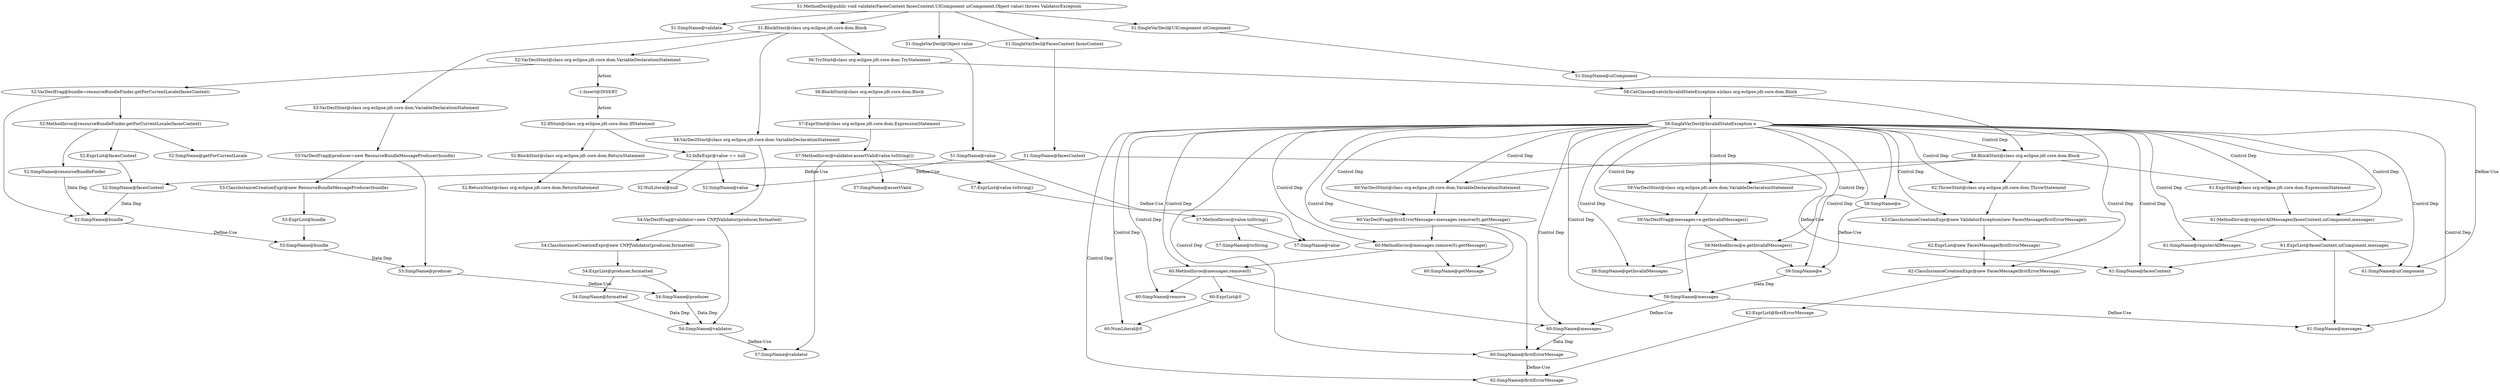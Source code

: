 digraph "StellaCNPJValidator.validate#?,FacesContext,UIComponent,Object" {
0 [label="51:SimpName@validate" shape=ellipse]
1 [label="51:SimpName@facesContext" shape=ellipse]
2 [label="51:SingleVarDecl@FacesContext facesContext" shape=ellipse]
3 [label="51:SimpName@uiComponent" shape=ellipse]
4 [label="51:SingleVarDecl@UIComponent uiComponent" shape=ellipse]
5 [label="51:SimpName@value" shape=ellipse]
6 [label="51:SingleVarDecl@Object value" shape=ellipse]
7 [label="52:SimpName@bundle" shape=ellipse]
8 [label="52:SimpName@resourceBundleFinder" shape=ellipse]
9 [label="52:SimpName@getForCurrentLocale" shape=ellipse]
10 [label="52:SimpName@facesContext" shape=ellipse]
11 [label="52:ExprList@facesContext" shape=ellipse]
12 [label="52:MethodInvoc@resourceBundleFinder.getForCurrentLocale(facesContext)" shape=ellipse]
13 [label="52:VarDeclFrag@bundle=resourceBundleFinder.getForCurrentLocale(facesContext)" shape=ellipse]
14 [label="52:VarDeclStmt@class org.eclipse.jdt.core.dom.VariableDeclarationStatement" shape=ellipse]
15 [label="53:SimpName@producer" shape=ellipse]
16 [label="53:SimpName@bundle" shape=ellipse]
17 [label="53:ExprList@bundle" shape=ellipse]
18 [label="53:ClassInstanceCreationExpr@new ResourceBundleMessageProducer(bundle)" shape=ellipse]
19 [label="53:VarDeclFrag@producer=new ResourceBundleMessageProducer(bundle)" shape=ellipse]
20 [label="53:VarDeclStmt@class org.eclipse.jdt.core.dom.VariableDeclarationStatement" shape=ellipse]
21 [label="54:SimpName@validator" shape=ellipse]
22 [label="54:SimpName@producer" shape=ellipse]
23 [label="54:SimpName@formatted" shape=ellipse]
24 [label="54:ExprList@producer,formatted" shape=ellipse]
25 [label="54:ClassInstanceCreationExpr@new CNPJValidator(producer,formatted)" shape=ellipse]
26 [label="54:VarDeclFrag@validator=new CNPJValidator(producer,formatted)" shape=ellipse]
27 [label="54:VarDeclStmt@class org.eclipse.jdt.core.dom.VariableDeclarationStatement" shape=ellipse]
28 [label="57:SimpName@validator" shape=ellipse]
29 [label="57:SimpName@assertValid" shape=ellipse]
30 [label="57:SimpName@value" shape=ellipse]
31 [label="57:SimpName@toString" shape=ellipse]
32 [label="57:MethodInvoc@value.toString()" shape=ellipse]
33 [label="57:ExprList@value.toString()" shape=ellipse]
34 [label="57:MethodInvoc@validator.assertValid(value.toString())" shape=ellipse]
35 [label="57:ExprStmt@class org.eclipse.jdt.core.dom.ExpressionStatement" shape=ellipse]
36 [label="56:BlockStmt@class org.eclipse.jdt.core.dom.Block" shape=ellipse]
37 [label="58:SimpName@e" shape=ellipse]
38 [label="58:SingleVarDecl@InvalidStateException e" shape=ellipse]
39 [label="59:SimpName@messages" shape=ellipse]
40 [label="59:SimpName@e" shape=ellipse]
41 [label="59:SimpName@getInvalidMessages" shape=ellipse]
42 [label="59:MethodInvoc@e.getInvalidMessages()" shape=ellipse]
43 [label="59:VarDeclFrag@messages=e.getInvalidMessages()" shape=ellipse]
44 [label="59:VarDeclStmt@class org.eclipse.jdt.core.dom.VariableDeclarationStatement" shape=ellipse]
45 [label="60:SimpName@firstErrorMessage" shape=ellipse]
46 [label="60:SimpName@messages" shape=ellipse]
47 [label="60:SimpName@remove" shape=ellipse]
48 [label="60:NumLiteral@0" shape=ellipse]
49 [label="60:ExprList@0" shape=ellipse]
50 [label="60:MethodInvoc@messages.remove(0)" shape=ellipse]
51 [label="60:SimpName@getMessage" shape=ellipse]
52 [label="60:MethodInvoc@messages.remove(0).getMessage()" shape=ellipse]
53 [label="60:VarDeclFrag@firstErrorMessage=messages.remove(0).getMessage()" shape=ellipse]
54 [label="60:VarDeclStmt@class org.eclipse.jdt.core.dom.VariableDeclarationStatement" shape=ellipse]
55 [label="61:SimpName@registerAllMessages" shape=ellipse]
56 [label="61:SimpName@facesContext" shape=ellipse]
57 [label="61:SimpName@uiComponent" shape=ellipse]
58 [label="61:SimpName@messages" shape=ellipse]
59 [label="61:ExprList@facesContext,uiComponent,messages" shape=ellipse]
60 [label="61:MethodInvoc@registerAllMessages(facesContext,uiComponent,messages)" shape=ellipse]
61 [label="61:ExprStmt@class org.eclipse.jdt.core.dom.ExpressionStatement" shape=ellipse]
62 [label="62:SimpName@firstErrorMessage" shape=ellipse]
63 [label="62:ExprList@firstErrorMessage" shape=ellipse]
64 [label="62:ClassInstanceCreationExpr@new FacesMessage(firstErrorMessage)" shape=ellipse]
65 [label="62:ExprList@new FacesMessage(firstErrorMessage)" shape=ellipse]
66 [label="62:ClassInstanceCreationExpr@new ValidatorException(new FacesMessage(firstErrorMessage))" shape=ellipse]
67 [label="62:ThrowStmt@class org.eclipse.jdt.core.dom.ThrowStatement" shape=ellipse]
68 [label="58:BlockStmt@class org.eclipse.jdt.core.dom.Block" shape=ellipse]
69 [label="58:CatClause@catch(InvalidStateException e)class org.eclipse.jdt.core.dom.Block" shape=ellipse]
70 [label="56:TryStmt@class org.eclipse.jdt.core.dom.TryStatement" shape=ellipse]
71 [label="51:BlockStmt@class org.eclipse.jdt.core.dom.Block" shape=ellipse]
72 [label="51:MethodDecl@public void validate(FacesContext facesContext,UIComponent uiComponent,Object value) throws ValidatorException" shape=ellipse]
73 [label="52:IfStmt@class org.eclipse.jdt.core.dom.IfStatement" shape=ellipse]
74 [label="-1:Insert@INSERT" shape=ellipse]
75 [label="52:InfixExpr@value == null" shape=ellipse]
76 [label="52:SimpName@value" shape=ellipse]
77 [label="52:NulLiteral@null" shape=ellipse]
78 [label="52:BlockStmt@class org.eclipse.jdt.core.dom.ReturnStatement" shape=ellipse]
79 [label="52:ReturnStmt@class org.eclipse.jdt.core.dom.ReturnStatement" shape=ellipse]
1 -> 10 [label="Define-Use"];
1 -> 56 [label="Define-Use"];
2 -> 1 [label=""];
3 -> 57 [label="Define-Use"];
4 -> 3 [label=""];
5 -> 30 [label="Define-Use"];
5 -> 76 [label="Define-Use"];
6 -> 5 [label=""];
7 -> 16 [label="Define-Use"];
8 -> 7 [label="Data Dep"];
10 -> 7 [label="Data Dep"];
11 -> 10 [label=""];
12 -> 8 [label=""];
12 -> 9 [label=""];
12 -> 11 [label=""];
13 -> 7 [label=""];
13 -> 12 [label=""];
14 -> 13 [label=""];
14 -> 74 [label="Action"];
15 -> 22 [label="Define-Use"];
16 -> 15 [label="Data Dep"];
17 -> 16 [label=""];
18 -> 17 [label=""];
19 -> 15 [label=""];
19 -> 18 [label=""];
20 -> 19 [label=""];
21 -> 28 [label="Define-Use"];
22 -> 21 [label="Data Dep"];
23 -> 21 [label="Data Dep"];
24 -> 22 [label=""];
24 -> 23 [label=""];
25 -> 24 [label=""];
26 -> 21 [label=""];
26 -> 25 [label=""];
27 -> 26 [label=""];
32 -> 30 [label=""];
32 -> 31 [label=""];
33 -> 32 [label=""];
34 -> 28 [label=""];
34 -> 29 [label=""];
34 -> 33 [label=""];
35 -> 34 [label=""];
36 -> 35 [label=""];
37 -> 40 [label="Define-Use"];
38 -> 37 [label=""];
38 -> 68 [label="Control Dep"];
38 -> 44 [label="Control Dep"];
38 -> 43 [label="Control Dep"];
38 -> 39 [label="Control Dep"];
38 -> 42 [label="Control Dep"];
38 -> 40 [label="Control Dep"];
38 -> 41 [label="Control Dep"];
38 -> 54 [label="Control Dep"];
38 -> 53 [label="Control Dep"];
38 -> 45 [label="Control Dep"];
38 -> 52 [label="Control Dep"];
38 -> 50 [label="Control Dep"];
38 -> 46 [label="Control Dep"];
38 -> 47 [label="Control Dep"];
38 -> 48 [label="Control Dep"];
38 -> 51 [label="Control Dep"];
38 -> 61 [label="Control Dep"];
38 -> 60 [label="Control Dep"];
38 -> 55 [label="Control Dep"];
38 -> 56 [label="Control Dep"];
38 -> 57 [label="Control Dep"];
38 -> 58 [label="Control Dep"];
38 -> 67 [label="Control Dep"];
38 -> 66 [label="Control Dep"];
38 -> 64 [label="Control Dep"];
38 -> 62 [label="Control Dep"];
39 -> 46 [label="Define-Use"];
39 -> 58 [label="Define-Use"];
40 -> 39 [label="Data Dep"];
42 -> 40 [label=""];
42 -> 41 [label=""];
43 -> 39 [label=""];
43 -> 42 [label=""];
44 -> 43 [label=""];
45 -> 62 [label="Define-Use"];
46 -> 45 [label="Data Dep"];
49 -> 48 [label=""];
50 -> 46 [label=""];
50 -> 47 [label=""];
50 -> 49 [label=""];
52 -> 50 [label=""];
52 -> 51 [label=""];
53 -> 45 [label=""];
53 -> 52 [label=""];
54 -> 53 [label=""];
59 -> 56 [label=""];
59 -> 57 [label=""];
59 -> 58 [label=""];
60 -> 55 [label=""];
60 -> 59 [label=""];
61 -> 60 [label=""];
63 -> 62 [label=""];
64 -> 63 [label=""];
65 -> 64 [label=""];
66 -> 65 [label=""];
67 -> 66 [label=""];
68 -> 44 [label=""];
68 -> 54 [label=""];
68 -> 61 [label=""];
68 -> 67 [label=""];
69 -> 38 [label=""];
69 -> 68 [label=""];
70 -> 36 [label=""];
70 -> 69 [label=""];
71 -> 14 [label=""];
71 -> 20 [label=""];
71 -> 27 [label=""];
71 -> 70 [label=""];
72 -> 0 [label=""];
72 -> 2 [label=""];
72 -> 4 [label=""];
72 -> 6 [label=""];
72 -> 71 [label=""];
73 -> 75 [label=""];
73 -> 78 [label=""];
74 -> 73 [label="Action"];
75 -> 76 [label=""];
75 -> 77 [label=""];
78 -> 79 [label=""];
}